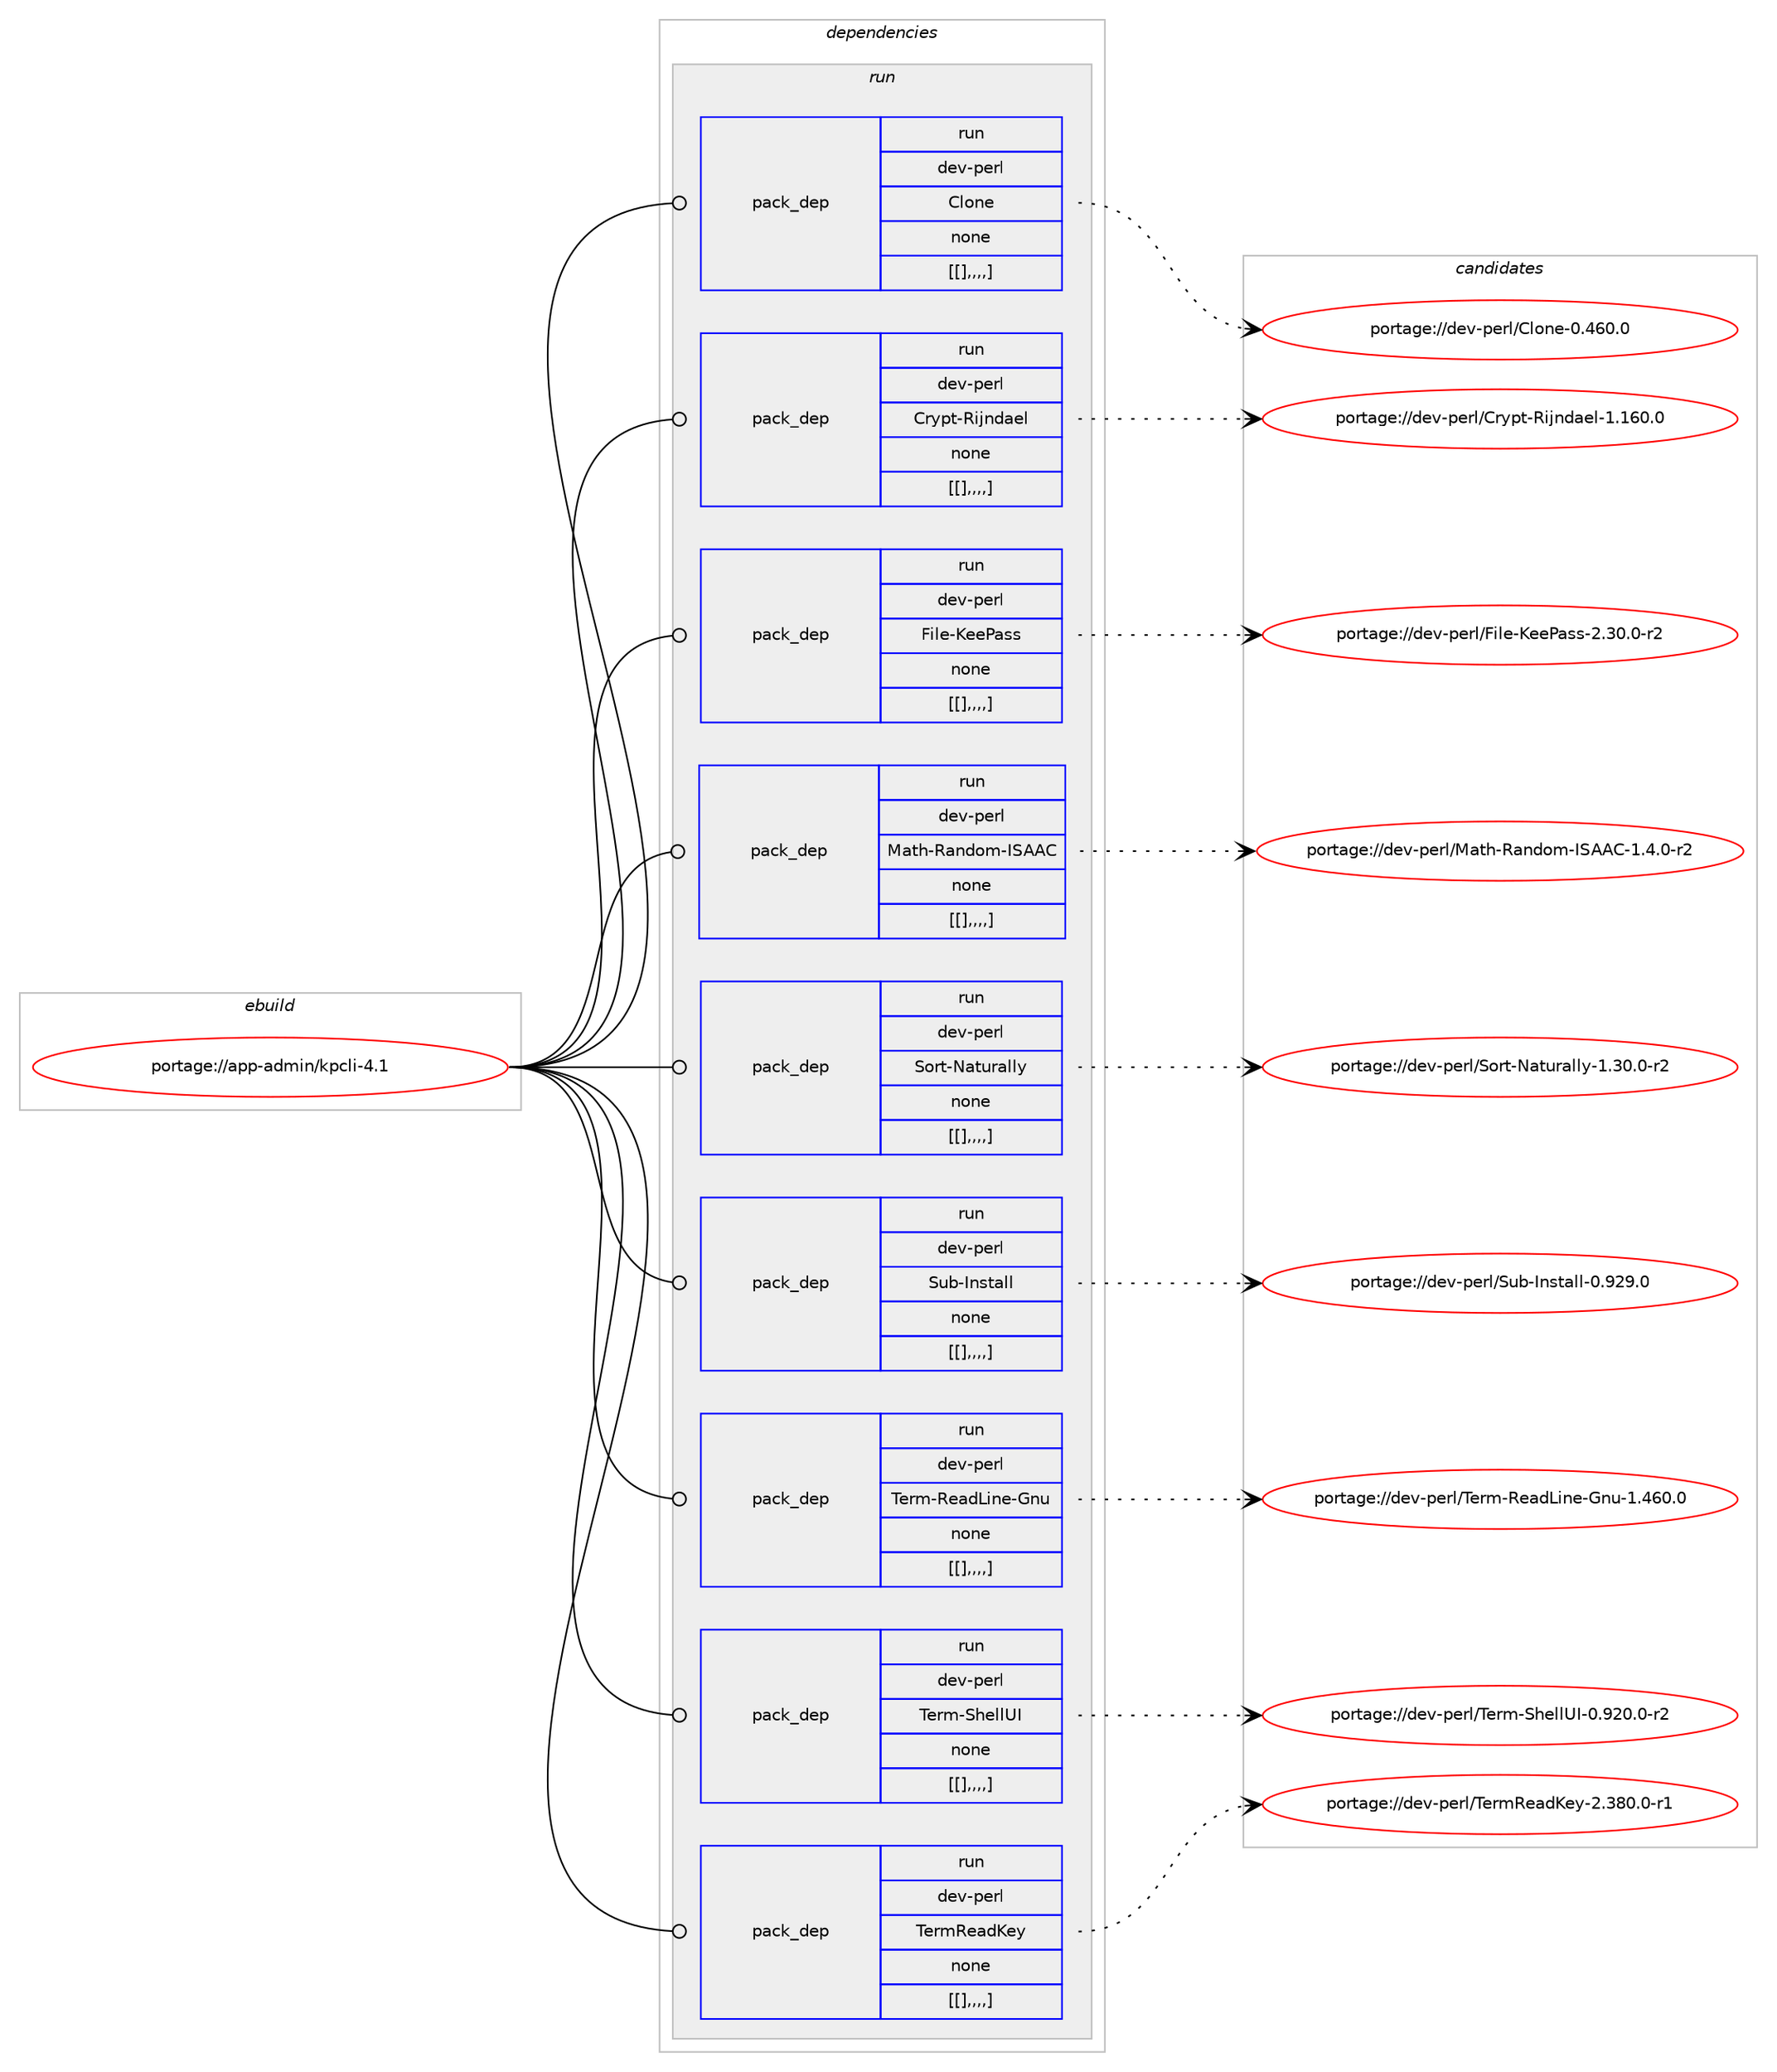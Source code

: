 digraph prolog {

# *************
# Graph options
# *************

newrank=true;
concentrate=true;
compound=true;
graph [rankdir=LR,fontname=Helvetica,fontsize=10,ranksep=1.5];#, ranksep=2.5, nodesep=0.2];
edge  [arrowhead=vee];
node  [fontname=Helvetica,fontsize=10];

# **********
# The ebuild
# **********

subgraph cluster_leftcol {
color=gray;
label=<<i>ebuild</i>>;
id [label="portage://app-admin/kpcli-4.1", color=red, width=4, href="../app-admin/kpcli-4.1.svg"];
}

# ****************
# The dependencies
# ****************

subgraph cluster_midcol {
color=gray;
label=<<i>dependencies</i>>;
subgraph cluster_compile {
fillcolor="#eeeeee";
style=filled;
label=<<i>compile</i>>;
}
subgraph cluster_compileandrun {
fillcolor="#eeeeee";
style=filled;
label=<<i>compile and run</i>>;
}
subgraph cluster_run {
fillcolor="#eeeeee";
style=filled;
label=<<i>run</i>>;
subgraph pack2329 {
dependency3019 [label=<<TABLE BORDER="0" CELLBORDER="1" CELLSPACING="0" CELLPADDING="4" WIDTH="220"><TR><TD ROWSPAN="6" CELLPADDING="30">pack_dep</TD></TR><TR><TD WIDTH="110">run</TD></TR><TR><TD>dev-perl</TD></TR><TR><TD>Clone</TD></TR><TR><TD>none</TD></TR><TR><TD>[[],,,,]</TD></TR></TABLE>>, shape=none, color=blue];
}
id:e -> dependency3019:w [weight=20,style="solid",arrowhead="odot"];
subgraph pack2330 {
dependency3020 [label=<<TABLE BORDER="0" CELLBORDER="1" CELLSPACING="0" CELLPADDING="4" WIDTH="220"><TR><TD ROWSPAN="6" CELLPADDING="30">pack_dep</TD></TR><TR><TD WIDTH="110">run</TD></TR><TR><TD>dev-perl</TD></TR><TR><TD>Crypt-Rijndael</TD></TR><TR><TD>none</TD></TR><TR><TD>[[],,,,]</TD></TR></TABLE>>, shape=none, color=blue];
}
id:e -> dependency3020:w [weight=20,style="solid",arrowhead="odot"];
subgraph pack2331 {
dependency3021 [label=<<TABLE BORDER="0" CELLBORDER="1" CELLSPACING="0" CELLPADDING="4" WIDTH="220"><TR><TD ROWSPAN="6" CELLPADDING="30">pack_dep</TD></TR><TR><TD WIDTH="110">run</TD></TR><TR><TD>dev-perl</TD></TR><TR><TD>File-KeePass</TD></TR><TR><TD>none</TD></TR><TR><TD>[[],,,,]</TD></TR></TABLE>>, shape=none, color=blue];
}
id:e -> dependency3021:w [weight=20,style="solid",arrowhead="odot"];
subgraph pack2332 {
dependency3022 [label=<<TABLE BORDER="0" CELLBORDER="1" CELLSPACING="0" CELLPADDING="4" WIDTH="220"><TR><TD ROWSPAN="6" CELLPADDING="30">pack_dep</TD></TR><TR><TD WIDTH="110">run</TD></TR><TR><TD>dev-perl</TD></TR><TR><TD>Math-Random-ISAAC</TD></TR><TR><TD>none</TD></TR><TR><TD>[[],,,,]</TD></TR></TABLE>>, shape=none, color=blue];
}
id:e -> dependency3022:w [weight=20,style="solid",arrowhead="odot"];
subgraph pack2333 {
dependency3023 [label=<<TABLE BORDER="0" CELLBORDER="1" CELLSPACING="0" CELLPADDING="4" WIDTH="220"><TR><TD ROWSPAN="6" CELLPADDING="30">pack_dep</TD></TR><TR><TD WIDTH="110">run</TD></TR><TR><TD>dev-perl</TD></TR><TR><TD>Sort-Naturally</TD></TR><TR><TD>none</TD></TR><TR><TD>[[],,,,]</TD></TR></TABLE>>, shape=none, color=blue];
}
id:e -> dependency3023:w [weight=20,style="solid",arrowhead="odot"];
subgraph pack2334 {
dependency3024 [label=<<TABLE BORDER="0" CELLBORDER="1" CELLSPACING="0" CELLPADDING="4" WIDTH="220"><TR><TD ROWSPAN="6" CELLPADDING="30">pack_dep</TD></TR><TR><TD WIDTH="110">run</TD></TR><TR><TD>dev-perl</TD></TR><TR><TD>Sub-Install</TD></TR><TR><TD>none</TD></TR><TR><TD>[[],,,,]</TD></TR></TABLE>>, shape=none, color=blue];
}
id:e -> dependency3024:w [weight=20,style="solid",arrowhead="odot"];
subgraph pack2335 {
dependency3025 [label=<<TABLE BORDER="0" CELLBORDER="1" CELLSPACING="0" CELLPADDING="4" WIDTH="220"><TR><TD ROWSPAN="6" CELLPADDING="30">pack_dep</TD></TR><TR><TD WIDTH="110">run</TD></TR><TR><TD>dev-perl</TD></TR><TR><TD>Term-ReadLine-Gnu</TD></TR><TR><TD>none</TD></TR><TR><TD>[[],,,,]</TD></TR></TABLE>>, shape=none, color=blue];
}
id:e -> dependency3025:w [weight=20,style="solid",arrowhead="odot"];
subgraph pack2336 {
dependency3026 [label=<<TABLE BORDER="0" CELLBORDER="1" CELLSPACING="0" CELLPADDING="4" WIDTH="220"><TR><TD ROWSPAN="6" CELLPADDING="30">pack_dep</TD></TR><TR><TD WIDTH="110">run</TD></TR><TR><TD>dev-perl</TD></TR><TR><TD>Term-ShellUI</TD></TR><TR><TD>none</TD></TR><TR><TD>[[],,,,]</TD></TR></TABLE>>, shape=none, color=blue];
}
id:e -> dependency3026:w [weight=20,style="solid",arrowhead="odot"];
subgraph pack2337 {
dependency3027 [label=<<TABLE BORDER="0" CELLBORDER="1" CELLSPACING="0" CELLPADDING="4" WIDTH="220"><TR><TD ROWSPAN="6" CELLPADDING="30">pack_dep</TD></TR><TR><TD WIDTH="110">run</TD></TR><TR><TD>dev-perl</TD></TR><TR><TD>TermReadKey</TD></TR><TR><TD>none</TD></TR><TR><TD>[[],,,,]</TD></TR></TABLE>>, shape=none, color=blue];
}
id:e -> dependency3027:w [weight=20,style="solid",arrowhead="odot"];
}
}

# **************
# The candidates
# **************

subgraph cluster_choices {
rank=same;
color=gray;
label=<<i>candidates</i>>;

subgraph choice2329 {
color=black;
nodesep=1;
choice1001011184511210111410847671081111101014548465254484648 [label="portage://dev-perl/Clone-0.460.0", color=red, width=4,href="../dev-perl/Clone-0.460.0.svg"];
dependency3019:e -> choice1001011184511210111410847671081111101014548465254484648:w [style=dotted,weight="100"];
}
subgraph choice2330 {
color=black;
nodesep=1;
choice1001011184511210111410847671141211121164582105106110100971011084549464954484648 [label="portage://dev-perl/Crypt-Rijndael-1.160.0", color=red, width=4,href="../dev-perl/Crypt-Rijndael-1.160.0.svg"];
dependency3020:e -> choice1001011184511210111410847671141211121164582105106110100971011084549464954484648:w [style=dotted,weight="100"];
}
subgraph choice2331 {
color=black;
nodesep=1;
choice10010111845112101114108477010510810145751011018097115115455046514846484511450 [label="portage://dev-perl/File-KeePass-2.30.0-r2", color=red, width=4,href="../dev-perl/File-KeePass-2.30.0-r2.svg"];
dependency3021:e -> choice10010111845112101114108477010510810145751011018097115115455046514846484511450:w [style=dotted,weight="100"];
}
subgraph choice2332 {
color=black;
nodesep=1;
choice100101118451121011141084777971161044582971101001111094573836565674549465246484511450 [label="portage://dev-perl/Math-Random-ISAAC-1.4.0-r2", color=red, width=4,href="../dev-perl/Math-Random-ISAAC-1.4.0-r2.svg"];
dependency3022:e -> choice100101118451121011141084777971161044582971101001111094573836565674549465246484511450:w [style=dotted,weight="100"];
}
subgraph choice2333 {
color=black;
nodesep=1;
choice10010111845112101114108478311111411645789711611711497108108121454946514846484511450 [label="portage://dev-perl/Sort-Naturally-1.30.0-r2", color=red, width=4,href="../dev-perl/Sort-Naturally-1.30.0-r2.svg"];
dependency3023:e -> choice10010111845112101114108478311111411645789711611711497108108121454946514846484511450:w [style=dotted,weight="100"];
}
subgraph choice2334 {
color=black;
nodesep=1;
choice100101118451121011141084783117984573110115116971081084548465750574648 [label="portage://dev-perl/Sub-Install-0.929.0", color=red, width=4,href="../dev-perl/Sub-Install-0.929.0.svg"];
dependency3024:e -> choice100101118451121011141084783117984573110115116971081084548465750574648:w [style=dotted,weight="100"];
}
subgraph choice2335 {
color=black;
nodesep=1;
choice1001011184511210111410847841011141094582101971007610511010145711101174549465254484648 [label="portage://dev-perl/Term-ReadLine-Gnu-1.460.0", color=red, width=4,href="../dev-perl/Term-ReadLine-Gnu-1.460.0.svg"];
dependency3025:e -> choice1001011184511210111410847841011141094582101971007610511010145711101174549465254484648:w [style=dotted,weight="100"];
}
subgraph choice2336 {
color=black;
nodesep=1;
choice1001011184511210111410847841011141094583104101108108857345484657504846484511450 [label="portage://dev-perl/Term-ShellUI-0.920.0-r2", color=red, width=4,href="../dev-perl/Term-ShellUI-0.920.0-r2.svg"];
dependency3026:e -> choice1001011184511210111410847841011141094583104101108108857345484657504846484511450:w [style=dotted,weight="100"];
}
subgraph choice2337 {
color=black;
nodesep=1;
choice10010111845112101114108478410111410982101971007510112145504651564846484511449 [label="portage://dev-perl/TermReadKey-2.380.0-r1", color=red, width=4,href="../dev-perl/TermReadKey-2.380.0-r1.svg"];
dependency3027:e -> choice10010111845112101114108478410111410982101971007510112145504651564846484511449:w [style=dotted,weight="100"];
}
}

}
